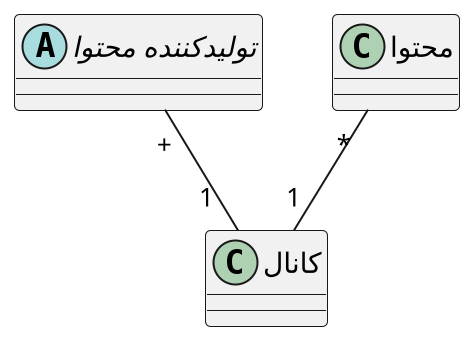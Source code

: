 @startuml create_content

scale 2
skinparam DefaultFontName B Nazanin
skinparam ArrowMessageAlignment right

abstract "تولیدکننده محتوا" as producer {
}

class "محتوا" as content {
}

class "کانال" as chanel {
}

content "           *" -- "1" chanel
producer "+" -- "                   1" chanel

@enduml

